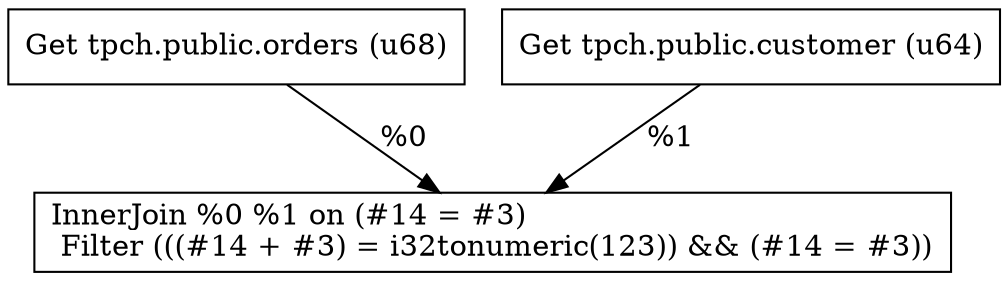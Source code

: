 digraph G {
    node0 [shape = record, label=" Get tpch.public.orders (u68)\l"]
    node1 [shape = record, label=" Get tpch.public.customer (u64)\l"]
    node2 [shape = record, label=" InnerJoin %0 %1 on (#14 = #3)\l Filter (((#14 + #3) = i32tonumeric(123)) && (#14 = #3))\l"]
    node1 -> node2 [label = "%1\l"]
    node0 -> node2 [label = "%0\l"]
}
